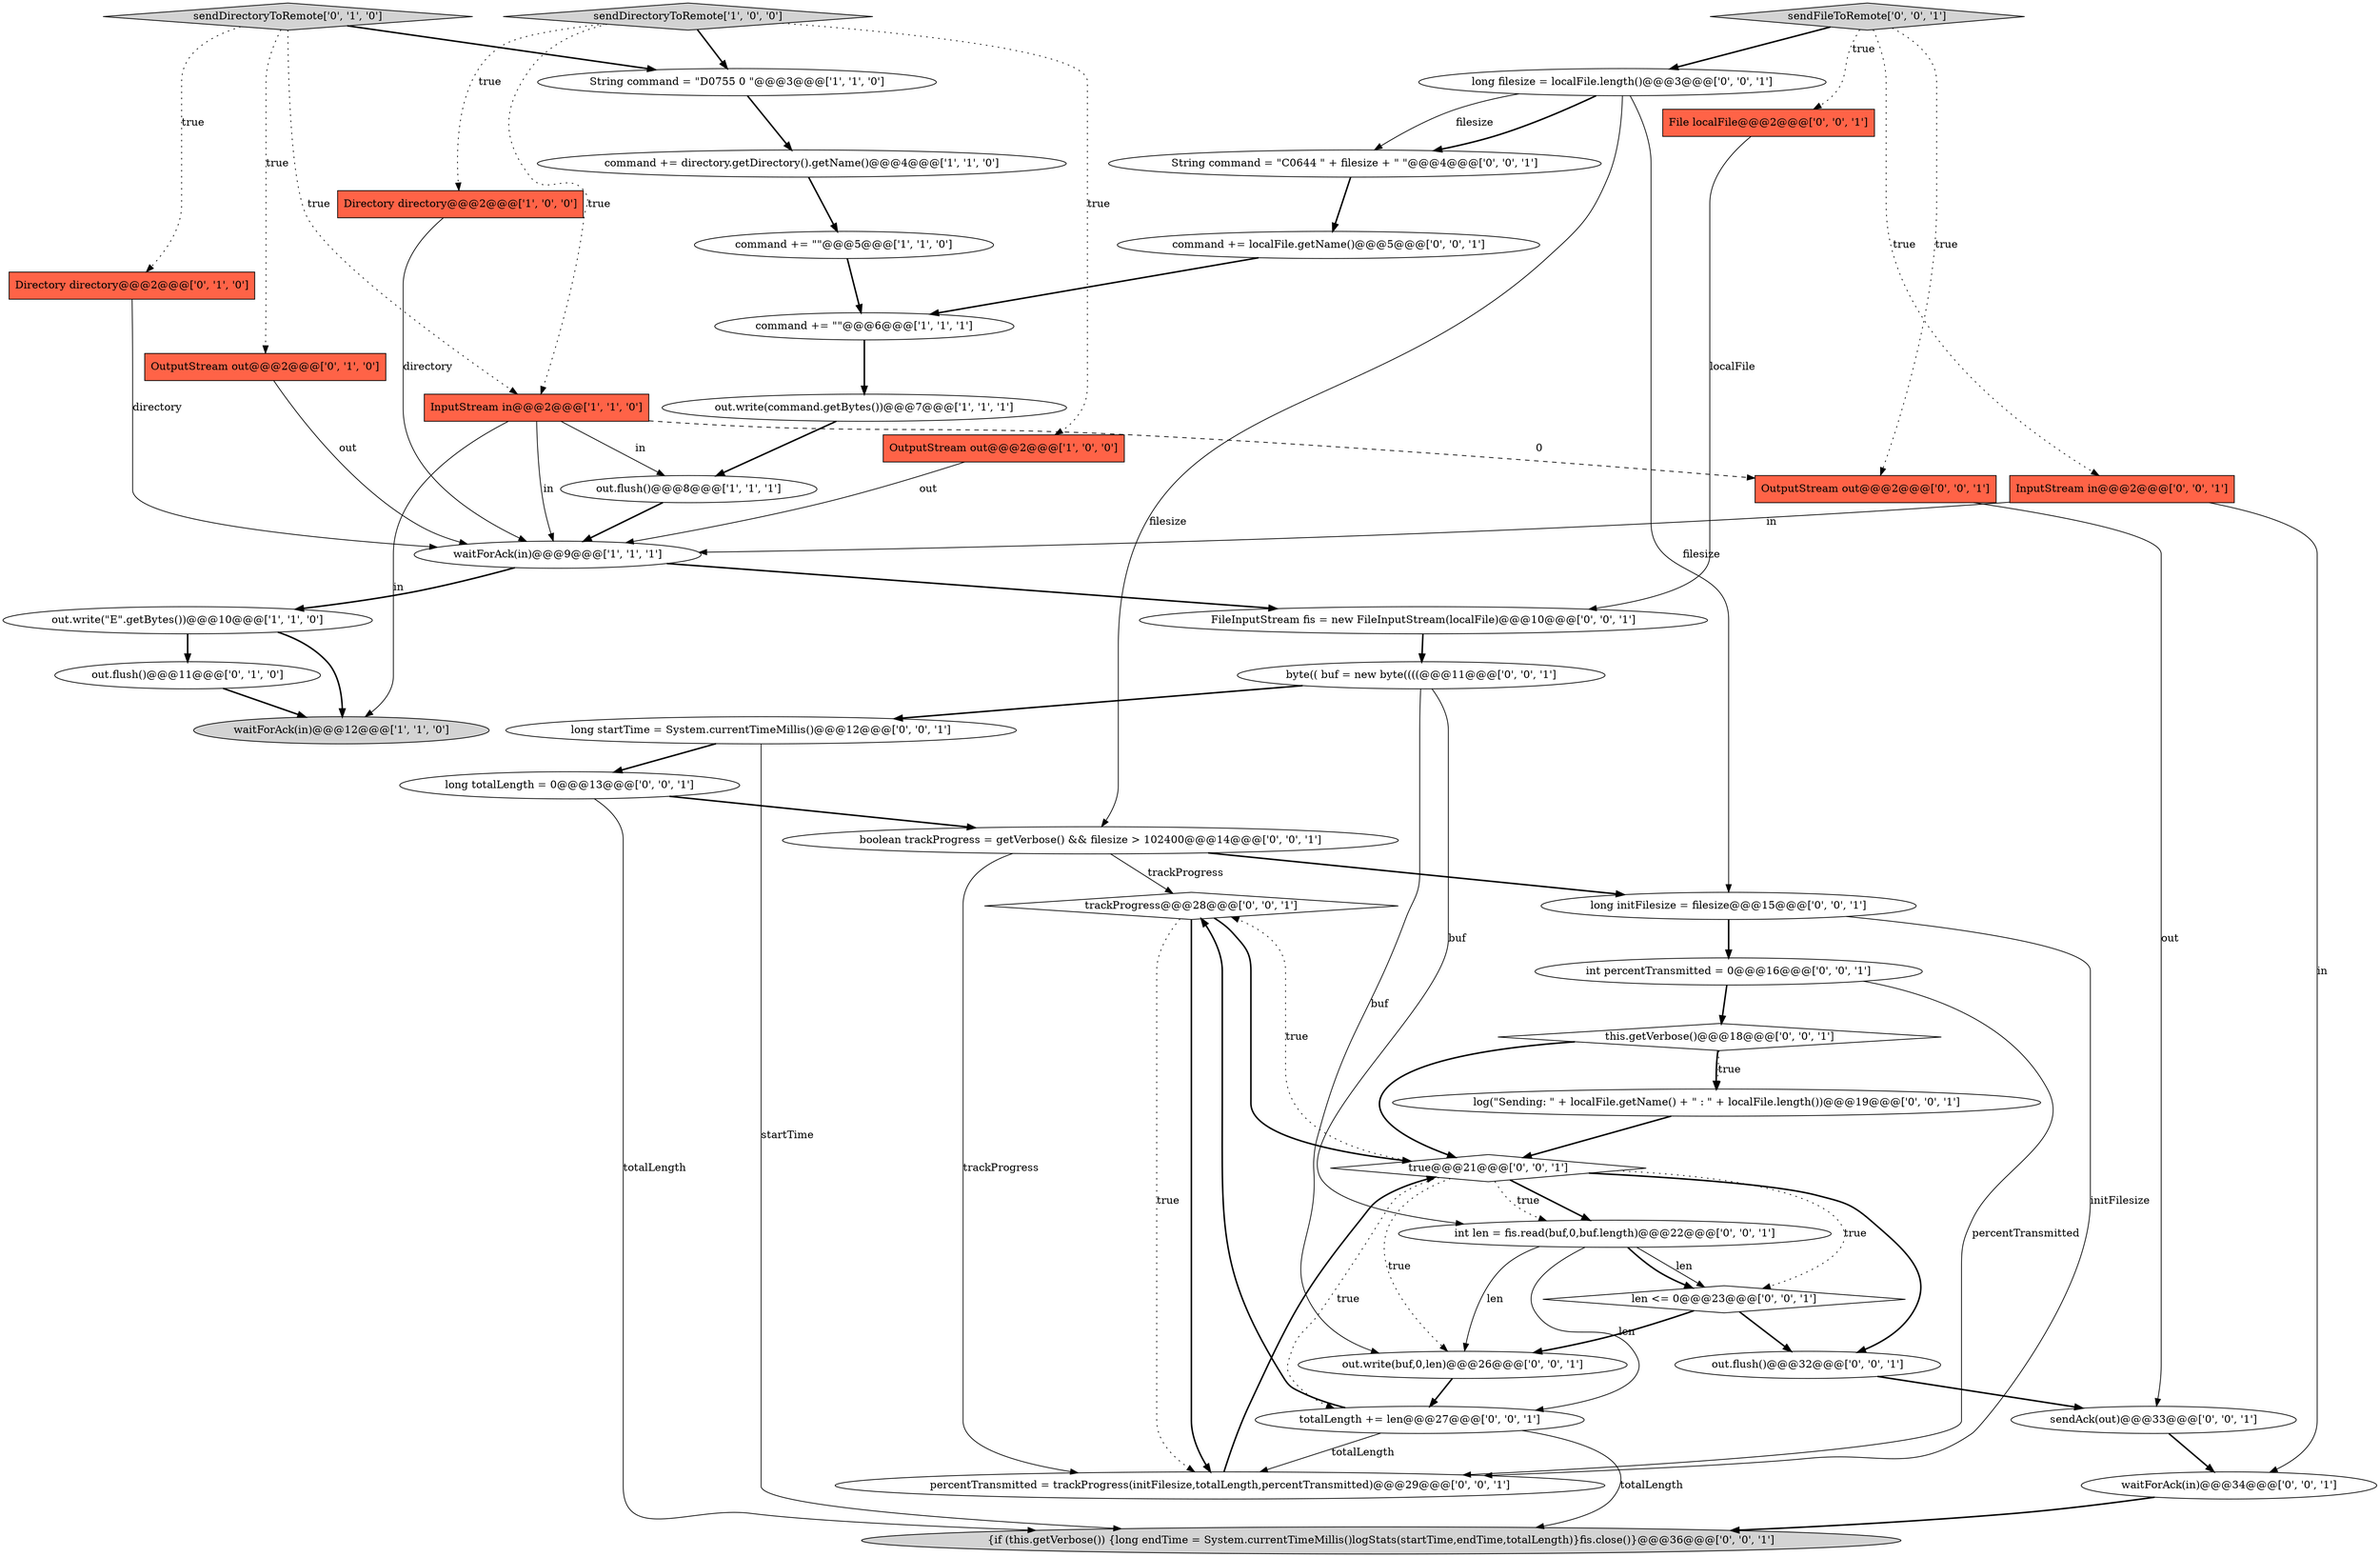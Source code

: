 digraph {
34 [style = filled, label = "trackProgress@@@28@@@['0', '0', '1']", fillcolor = white, shape = diamond image = "AAA0AAABBB3BBB"];
13 [style = filled, label = "Directory directory@@@2@@@['0', '1', '0']", fillcolor = tomato, shape = box image = "AAA0AAABBB2BBB"];
1 [style = filled, label = "Directory directory@@@2@@@['1', '0', '0']", fillcolor = tomato, shape = box image = "AAA0AAABBB1BBB"];
19 [style = filled, label = "true@@@21@@@['0', '0', '1']", fillcolor = white, shape = diamond image = "AAA0AAABBB3BBB"];
28 [style = filled, label = "InputStream in@@@2@@@['0', '0', '1']", fillcolor = tomato, shape = box image = "AAA0AAABBB3BBB"];
4 [style = filled, label = "InputStream in@@@2@@@['1', '1', '0']", fillcolor = tomato, shape = box image = "AAA0AAABBB1BBB"];
18 [style = filled, label = "int len = fis.read(buf,0,buf.length)@@@22@@@['0', '0', '1']", fillcolor = white, shape = ellipse image = "AAA0AAABBB3BBB"];
8 [style = filled, label = "out.flush()@@@8@@@['1', '1', '1']", fillcolor = white, shape = ellipse image = "AAA0AAABBB1BBB"];
5 [style = filled, label = "out.write(command.getBytes())@@@7@@@['1', '1', '1']", fillcolor = white, shape = ellipse image = "AAA0AAABBB1BBB"];
26 [style = filled, label = "String command = \"C0644 \" + filesize + \" \"@@@4@@@['0', '0', '1']", fillcolor = white, shape = ellipse image = "AAA0AAABBB3BBB"];
39 [style = filled, label = "command += localFile.getName()@@@5@@@['0', '0', '1']", fillcolor = white, shape = ellipse image = "AAA0AAABBB3BBB"];
42 [style = filled, label = "long filesize = localFile.length()@@@3@@@['0', '0', '1']", fillcolor = white, shape = ellipse image = "AAA0AAABBB3BBB"];
32 [style = filled, label = "sendFileToRemote['0', '0', '1']", fillcolor = lightgray, shape = diamond image = "AAA0AAABBB3BBB"];
24 [style = filled, label = "this.getVerbose()@@@18@@@['0', '0', '1']", fillcolor = white, shape = diamond image = "AAA0AAABBB3BBB"];
37 [style = filled, label = "{if (this.getVerbose()) {long endTime = System.currentTimeMillis()logStats(startTime,endTime,totalLength)}fis.close()}@@@36@@@['0', '0', '1']", fillcolor = lightgray, shape = ellipse image = "AAA0AAABBB3BBB"];
22 [style = filled, label = "byte(( buf = new byte((((@@@11@@@['0', '0', '1']", fillcolor = white, shape = ellipse image = "AAA0AAABBB3BBB"];
23 [style = filled, label = "waitForAck(in)@@@34@@@['0', '0', '1']", fillcolor = white, shape = ellipse image = "AAA0AAABBB3BBB"];
9 [style = filled, label = "waitForAck(in)@@@12@@@['1', '1', '0']", fillcolor = lightgray, shape = ellipse image = "AAA0AAABBB1BBB"];
21 [style = filled, label = "sendAck(out)@@@33@@@['0', '0', '1']", fillcolor = white, shape = ellipse image = "AAA0AAABBB3BBB"];
40 [style = filled, label = "FileInputStream fis = new FileInputStream(localFile)@@@10@@@['0', '0', '1']", fillcolor = white, shape = ellipse image = "AAA0AAABBB3BBB"];
15 [style = filled, label = "out.flush()@@@11@@@['0', '1', '0']", fillcolor = white, shape = ellipse image = "AAA1AAABBB2BBB"];
7 [style = filled, label = "sendDirectoryToRemote['1', '0', '0']", fillcolor = lightgray, shape = diamond image = "AAA0AAABBB1BBB"];
2 [style = filled, label = "command += \"\"@@@6@@@['1', '1', '1']", fillcolor = white, shape = ellipse image = "AAA0AAABBB1BBB"];
31 [style = filled, label = "long startTime = System.currentTimeMillis()@@@12@@@['0', '0', '1']", fillcolor = white, shape = ellipse image = "AAA0AAABBB3BBB"];
33 [style = filled, label = "OutputStream out@@@2@@@['0', '0', '1']", fillcolor = tomato, shape = box image = "AAA0AAABBB3BBB"];
41 [style = filled, label = "out.write(buf,0,len)@@@26@@@['0', '0', '1']", fillcolor = white, shape = ellipse image = "AAA0AAABBB3BBB"];
27 [style = filled, label = "File localFile@@@2@@@['0', '0', '1']", fillcolor = tomato, shape = box image = "AAA0AAABBB3BBB"];
35 [style = filled, label = "out.flush()@@@32@@@['0', '0', '1']", fillcolor = white, shape = ellipse image = "AAA0AAABBB3BBB"];
16 [style = filled, label = "sendDirectoryToRemote['0', '1', '0']", fillcolor = lightgray, shape = diamond image = "AAA0AAABBB2BBB"];
38 [style = filled, label = "int percentTransmitted = 0@@@16@@@['0', '0', '1']", fillcolor = white, shape = ellipse image = "AAA0AAABBB3BBB"];
25 [style = filled, label = "totalLength += len@@@27@@@['0', '0', '1']", fillcolor = white, shape = ellipse image = "AAA0AAABBB3BBB"];
12 [style = filled, label = "String command = \"D0755 0 \"@@@3@@@['1', '1', '0']", fillcolor = white, shape = ellipse image = "AAA0AAABBB1BBB"];
10 [style = filled, label = "out.write(\"E\".getBytes())@@@10@@@['1', '1', '0']", fillcolor = white, shape = ellipse image = "AAA0AAABBB1BBB"];
36 [style = filled, label = "long totalLength = 0@@@13@@@['0', '0', '1']", fillcolor = white, shape = ellipse image = "AAA0AAABBB3BBB"];
20 [style = filled, label = "percentTransmitted = trackProgress(initFilesize,totalLength,percentTransmitted)@@@29@@@['0', '0', '1']", fillcolor = white, shape = ellipse image = "AAA0AAABBB3BBB"];
17 [style = filled, label = "long initFilesize = filesize@@@15@@@['0', '0', '1']", fillcolor = white, shape = ellipse image = "AAA0AAABBB3BBB"];
29 [style = filled, label = "log(\"Sending: \" + localFile.getName() + \" : \" + localFile.length())@@@19@@@['0', '0', '1']", fillcolor = white, shape = ellipse image = "AAA0AAABBB3BBB"];
3 [style = filled, label = "OutputStream out@@@2@@@['1', '0', '0']", fillcolor = tomato, shape = box image = "AAA0AAABBB1BBB"];
30 [style = filled, label = "len <= 0@@@23@@@['0', '0', '1']", fillcolor = white, shape = diamond image = "AAA0AAABBB3BBB"];
11 [style = filled, label = "waitForAck(in)@@@9@@@['1', '1', '1']", fillcolor = white, shape = ellipse image = "AAA0AAABBB1BBB"];
14 [style = filled, label = "OutputStream out@@@2@@@['0', '1', '0']", fillcolor = tomato, shape = box image = "AAA0AAABBB2BBB"];
0 [style = filled, label = "command += directory.getDirectory().getName()@@@4@@@['1', '1', '0']", fillcolor = white, shape = ellipse image = "AAA0AAABBB1BBB"];
6 [style = filled, label = "command += \"\"@@@5@@@['1', '1', '0']", fillcolor = white, shape = ellipse image = "AAA0AAABBB1BBB"];
43 [style = filled, label = "boolean trackProgress = getVerbose() && filesize > 102400@@@14@@@['0', '0', '1']", fillcolor = white, shape = ellipse image = "AAA0AAABBB3BBB"];
0->6 [style = bold, label=""];
19->34 [style = dotted, label="true"];
12->0 [style = bold, label=""];
18->41 [style = solid, label="len"];
16->4 [style = dotted, label="true"];
7->4 [style = dotted, label="true"];
38->20 [style = solid, label="percentTransmitted"];
5->8 [style = bold, label=""];
29->19 [style = bold, label=""];
15->9 [style = bold, label=""];
39->2 [style = bold, label=""];
36->43 [style = bold, label=""];
4->9 [style = solid, label="in"];
41->25 [style = bold, label=""];
18->25 [style = solid, label="len"];
11->40 [style = bold, label=""];
2->5 [style = bold, label=""];
10->9 [style = bold, label=""];
40->22 [style = bold, label=""];
28->11 [style = solid, label="in"];
4->8 [style = solid, label="in"];
17->38 [style = bold, label=""];
42->17 [style = solid, label="filesize"];
25->34 [style = bold, label=""];
16->14 [style = dotted, label="true"];
22->18 [style = solid, label="buf"];
13->11 [style = solid, label="directory"];
25->20 [style = solid, label="totalLength"];
7->1 [style = dotted, label="true"];
42->26 [style = solid, label="filesize"];
16->13 [style = dotted, label="true"];
22->31 [style = bold, label=""];
34->20 [style = bold, label=""];
32->27 [style = dotted, label="true"];
38->24 [style = bold, label=""];
3->11 [style = solid, label="out"];
6->2 [style = bold, label=""];
30->41 [style = bold, label=""];
20->19 [style = bold, label=""];
32->42 [style = bold, label=""];
19->41 [style = dotted, label="true"];
16->12 [style = bold, label=""];
43->34 [style = solid, label="trackProgress"];
8->11 [style = bold, label=""];
32->33 [style = dotted, label="true"];
32->28 [style = dotted, label="true"];
25->37 [style = solid, label="totalLength"];
11->10 [style = bold, label=""];
36->37 [style = solid, label="totalLength"];
31->37 [style = solid, label="startTime"];
43->20 [style = solid, label="trackProgress"];
14->11 [style = solid, label="out"];
7->12 [style = bold, label=""];
42->43 [style = solid, label="filesize"];
22->41 [style = solid, label="buf"];
34->20 [style = dotted, label="true"];
43->17 [style = bold, label=""];
24->29 [style = dotted, label="true"];
4->33 [style = dashed, label="0"];
1->11 [style = solid, label="directory"];
35->21 [style = bold, label=""];
19->25 [style = dotted, label="true"];
17->20 [style = solid, label="initFilesize"];
33->21 [style = solid, label="out"];
10->15 [style = bold, label=""];
31->36 [style = bold, label=""];
24->19 [style = bold, label=""];
30->35 [style = bold, label=""];
23->37 [style = bold, label=""];
42->26 [style = bold, label=""];
19->30 [style = dotted, label="true"];
24->29 [style = bold, label=""];
18->30 [style = solid, label="len"];
27->40 [style = solid, label="localFile"];
34->19 [style = bold, label=""];
21->23 [style = bold, label=""];
19->18 [style = bold, label=""];
18->30 [style = bold, label=""];
19->35 [style = bold, label=""];
7->3 [style = dotted, label="true"];
26->39 [style = bold, label=""];
28->23 [style = solid, label="in"];
4->11 [style = solid, label="in"];
19->18 [style = dotted, label="true"];
}
